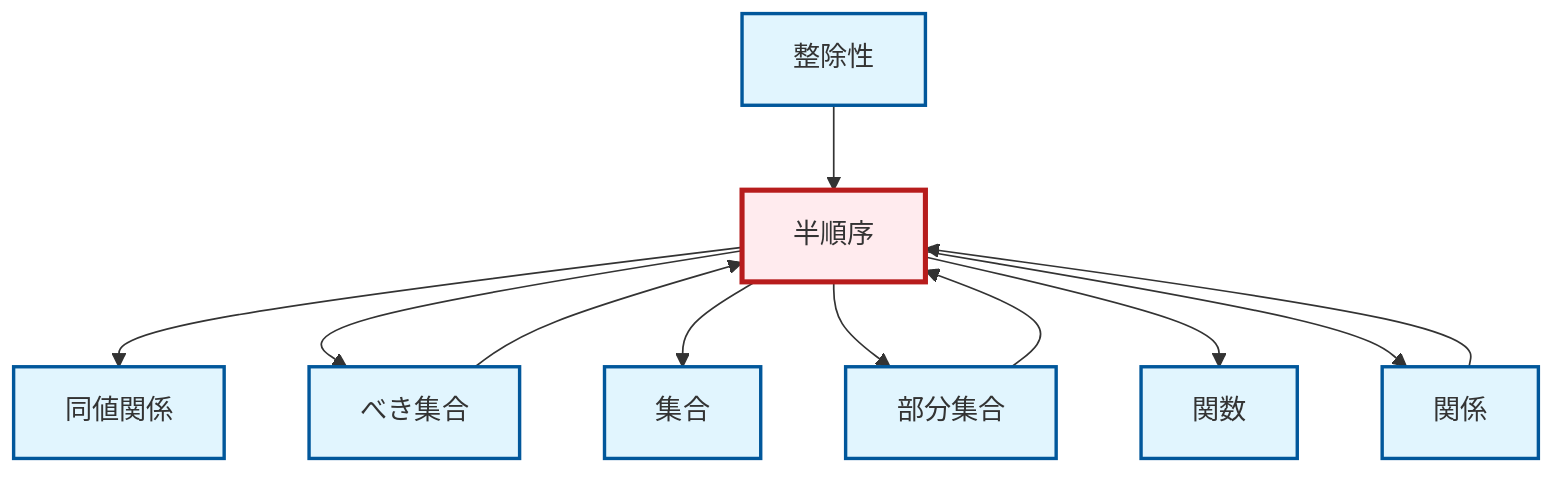 graph TD
    classDef definition fill:#e1f5fe,stroke:#01579b,stroke-width:2px
    classDef theorem fill:#f3e5f5,stroke:#4a148c,stroke-width:2px
    classDef axiom fill:#fff3e0,stroke:#e65100,stroke-width:2px
    classDef example fill:#e8f5e9,stroke:#1b5e20,stroke-width:2px
    classDef current fill:#ffebee,stroke:#b71c1c,stroke-width:3px
    def-equivalence-relation["同値関係"]:::definition
    def-partial-order["半順序"]:::definition
    def-power-set["べき集合"]:::definition
    def-function["関数"]:::definition
    def-subset["部分集合"]:::definition
    def-divisibility["整除性"]:::definition
    def-relation["関係"]:::definition
    def-set["集合"]:::definition
    def-subset --> def-partial-order
    def-partial-order --> def-equivalence-relation
    def-partial-order --> def-power-set
    def-partial-order --> def-set
    def-power-set --> def-partial-order
    def-partial-order --> def-subset
    def-partial-order --> def-function
    def-partial-order --> def-relation
    def-divisibility --> def-partial-order
    def-relation --> def-partial-order
    class def-partial-order current